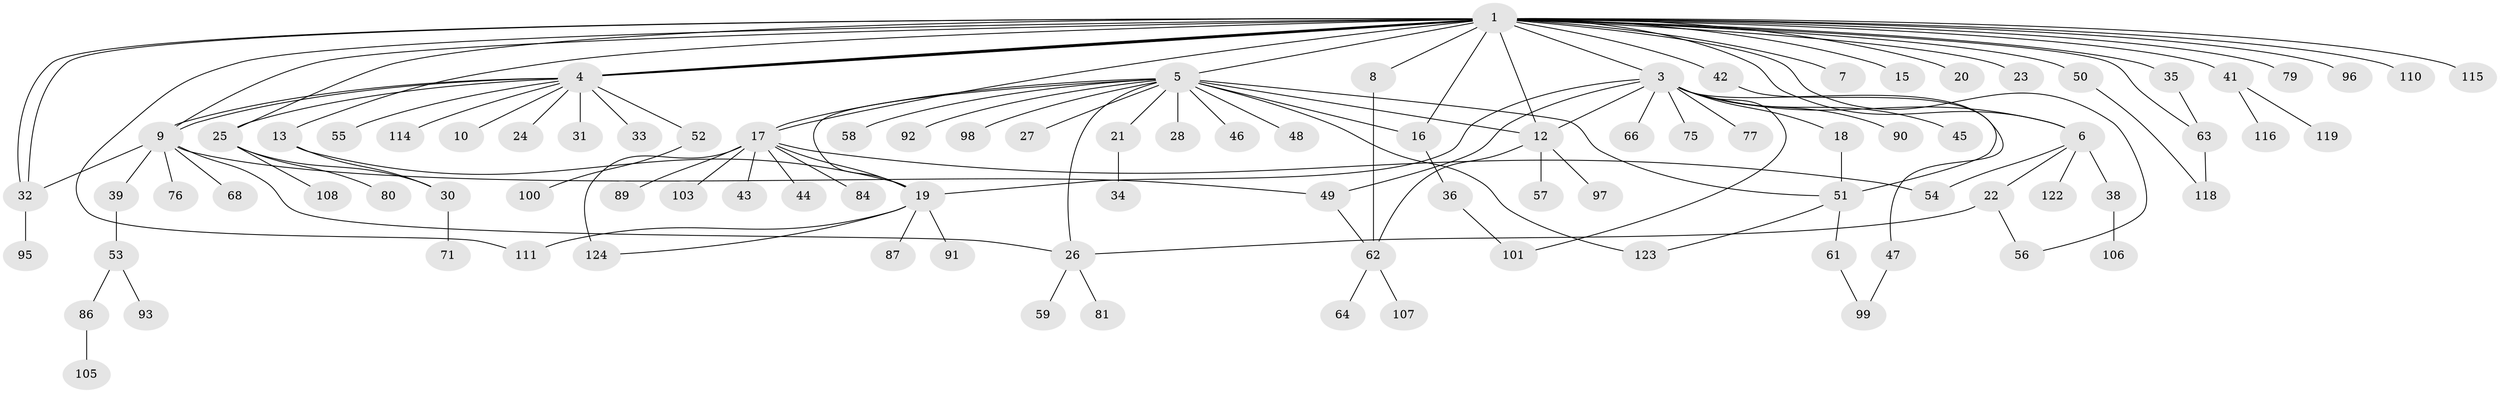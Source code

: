 // Generated by graph-tools (version 1.1) at 2025/51/02/27/25 19:51:55]
// undirected, 96 vertices, 128 edges
graph export_dot {
graph [start="1"]
  node [color=gray90,style=filled];
  1 [super="+2"];
  3 [super="+60"];
  4 [super="+112"];
  5 [super="+11"];
  6 [super="+14"];
  7;
  8 [super="+102"];
  9 [super="+109"];
  10;
  12 [super="+94"];
  13;
  15;
  16 [super="+78"];
  17 [super="+37"];
  18 [super="+65"];
  19 [super="+40"];
  20;
  21 [super="+82"];
  22;
  23;
  24;
  25;
  26 [super="+29"];
  27;
  28;
  30 [super="+73"];
  31;
  32;
  33 [super="+85"];
  34;
  35;
  36 [super="+88"];
  38;
  39 [super="+120"];
  41;
  42 [super="+67"];
  43;
  44;
  45;
  46;
  47;
  48 [super="+72"];
  49 [super="+83"];
  50 [super="+74"];
  51 [super="+70"];
  52;
  53 [super="+69"];
  54;
  55;
  56;
  57;
  58;
  59;
  61 [super="+104"];
  62 [super="+117"];
  63;
  64;
  66;
  68;
  71;
  75;
  76;
  77;
  79;
  80;
  81;
  84;
  86;
  87;
  89;
  90;
  91;
  92;
  93;
  95;
  96;
  97;
  98;
  99 [super="+113"];
  100;
  101;
  103;
  105;
  106;
  107 [super="+121"];
  108;
  110;
  111;
  114;
  115;
  116;
  118;
  119;
  122;
  123;
  124;
  1 -- 3;
  1 -- 4 [weight=2];
  1 -- 4;
  1 -- 4;
  1 -- 4;
  1 -- 6;
  1 -- 8;
  1 -- 9;
  1 -- 13;
  1 -- 23;
  1 -- 25 [weight=2];
  1 -- 32;
  1 -- 32;
  1 -- 41;
  1 -- 50;
  1 -- 56;
  1 -- 63;
  1 -- 79;
  1 -- 110;
  1 -- 115;
  1 -- 5 [weight=2];
  1 -- 96;
  1 -- 35;
  1 -- 7;
  1 -- 42;
  1 -- 15;
  1 -- 111;
  1 -- 17;
  1 -- 20;
  1 -- 16;
  1 -- 12;
  3 -- 6 [weight=2];
  3 -- 12;
  3 -- 18;
  3 -- 45;
  3 -- 47;
  3 -- 75;
  3 -- 77;
  3 -- 101;
  3 -- 19;
  3 -- 66;
  3 -- 90;
  3 -- 49;
  4 -- 9;
  4 -- 9;
  4 -- 10;
  4 -- 24;
  4 -- 25;
  4 -- 31;
  4 -- 33;
  4 -- 52;
  4 -- 55;
  4 -- 114;
  5 -- 16;
  5 -- 17;
  5 -- 21;
  5 -- 26;
  5 -- 46;
  5 -- 48;
  5 -- 58;
  5 -- 92;
  5 -- 19;
  5 -- 98;
  5 -- 51;
  5 -- 123;
  5 -- 27;
  5 -- 28;
  5 -- 12;
  6 -- 54;
  6 -- 38;
  6 -- 22;
  6 -- 122;
  8 -- 62;
  9 -- 32;
  9 -- 39;
  9 -- 49;
  9 -- 68;
  9 -- 76;
  9 -- 26;
  12 -- 57;
  12 -- 97;
  12 -- 62;
  13 -- 19;
  13 -- 30;
  16 -- 36;
  17 -- 19;
  17 -- 43;
  17 -- 44;
  17 -- 54;
  17 -- 84;
  17 -- 103;
  17 -- 89;
  17 -- 124;
  18 -- 51;
  19 -- 87;
  19 -- 91;
  19 -- 124;
  19 -- 111;
  21 -- 34;
  22 -- 26;
  22 -- 56;
  25 -- 30;
  25 -- 80;
  25 -- 108;
  26 -- 59;
  26 -- 81;
  30 -- 71;
  32 -- 95;
  35 -- 63;
  36 -- 101;
  38 -- 106;
  39 -- 53;
  41 -- 116;
  41 -- 119;
  42 -- 51;
  47 -- 99;
  49 -- 62;
  50 -- 118;
  51 -- 61;
  51 -- 123;
  52 -- 100;
  53 -- 86;
  53 -- 93;
  61 -- 99;
  62 -- 64;
  62 -- 107;
  63 -- 118;
  86 -- 105;
}
